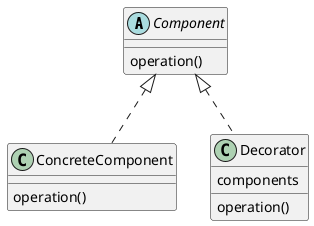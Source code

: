 @startuml
abstract class Component{
  operation()
}

class ConcreteComponent{
  operation()
}

class Decorator{
  components
  operation()
}

ConcreteComponent .up.|> Component
Decorator .up.|> Component

@enduml
